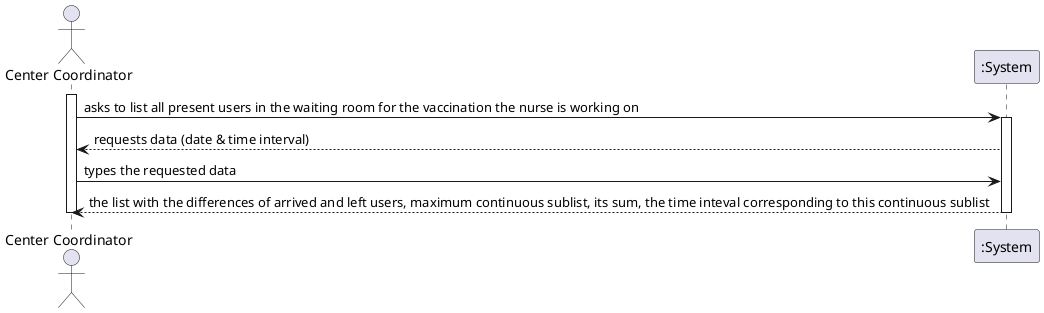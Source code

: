 @startuml

actor "Center Coordinator" AS COORD
participant ":System" as SYS
activate COORD
COORD -> SYS : asks to list all present users in the waiting room for the vaccination the nurse is working on
activate SYS
SYS --> COORD : requests data (date & time interval)
COORD -> SYS : types the requested data
SYS --> COORD : the list with the differences of arrived and left users, maximum continuous sublist, its sum, the time inteval corresponding to this continuous sublist 
deactivate SYS

deactivate COORD

@enduml
